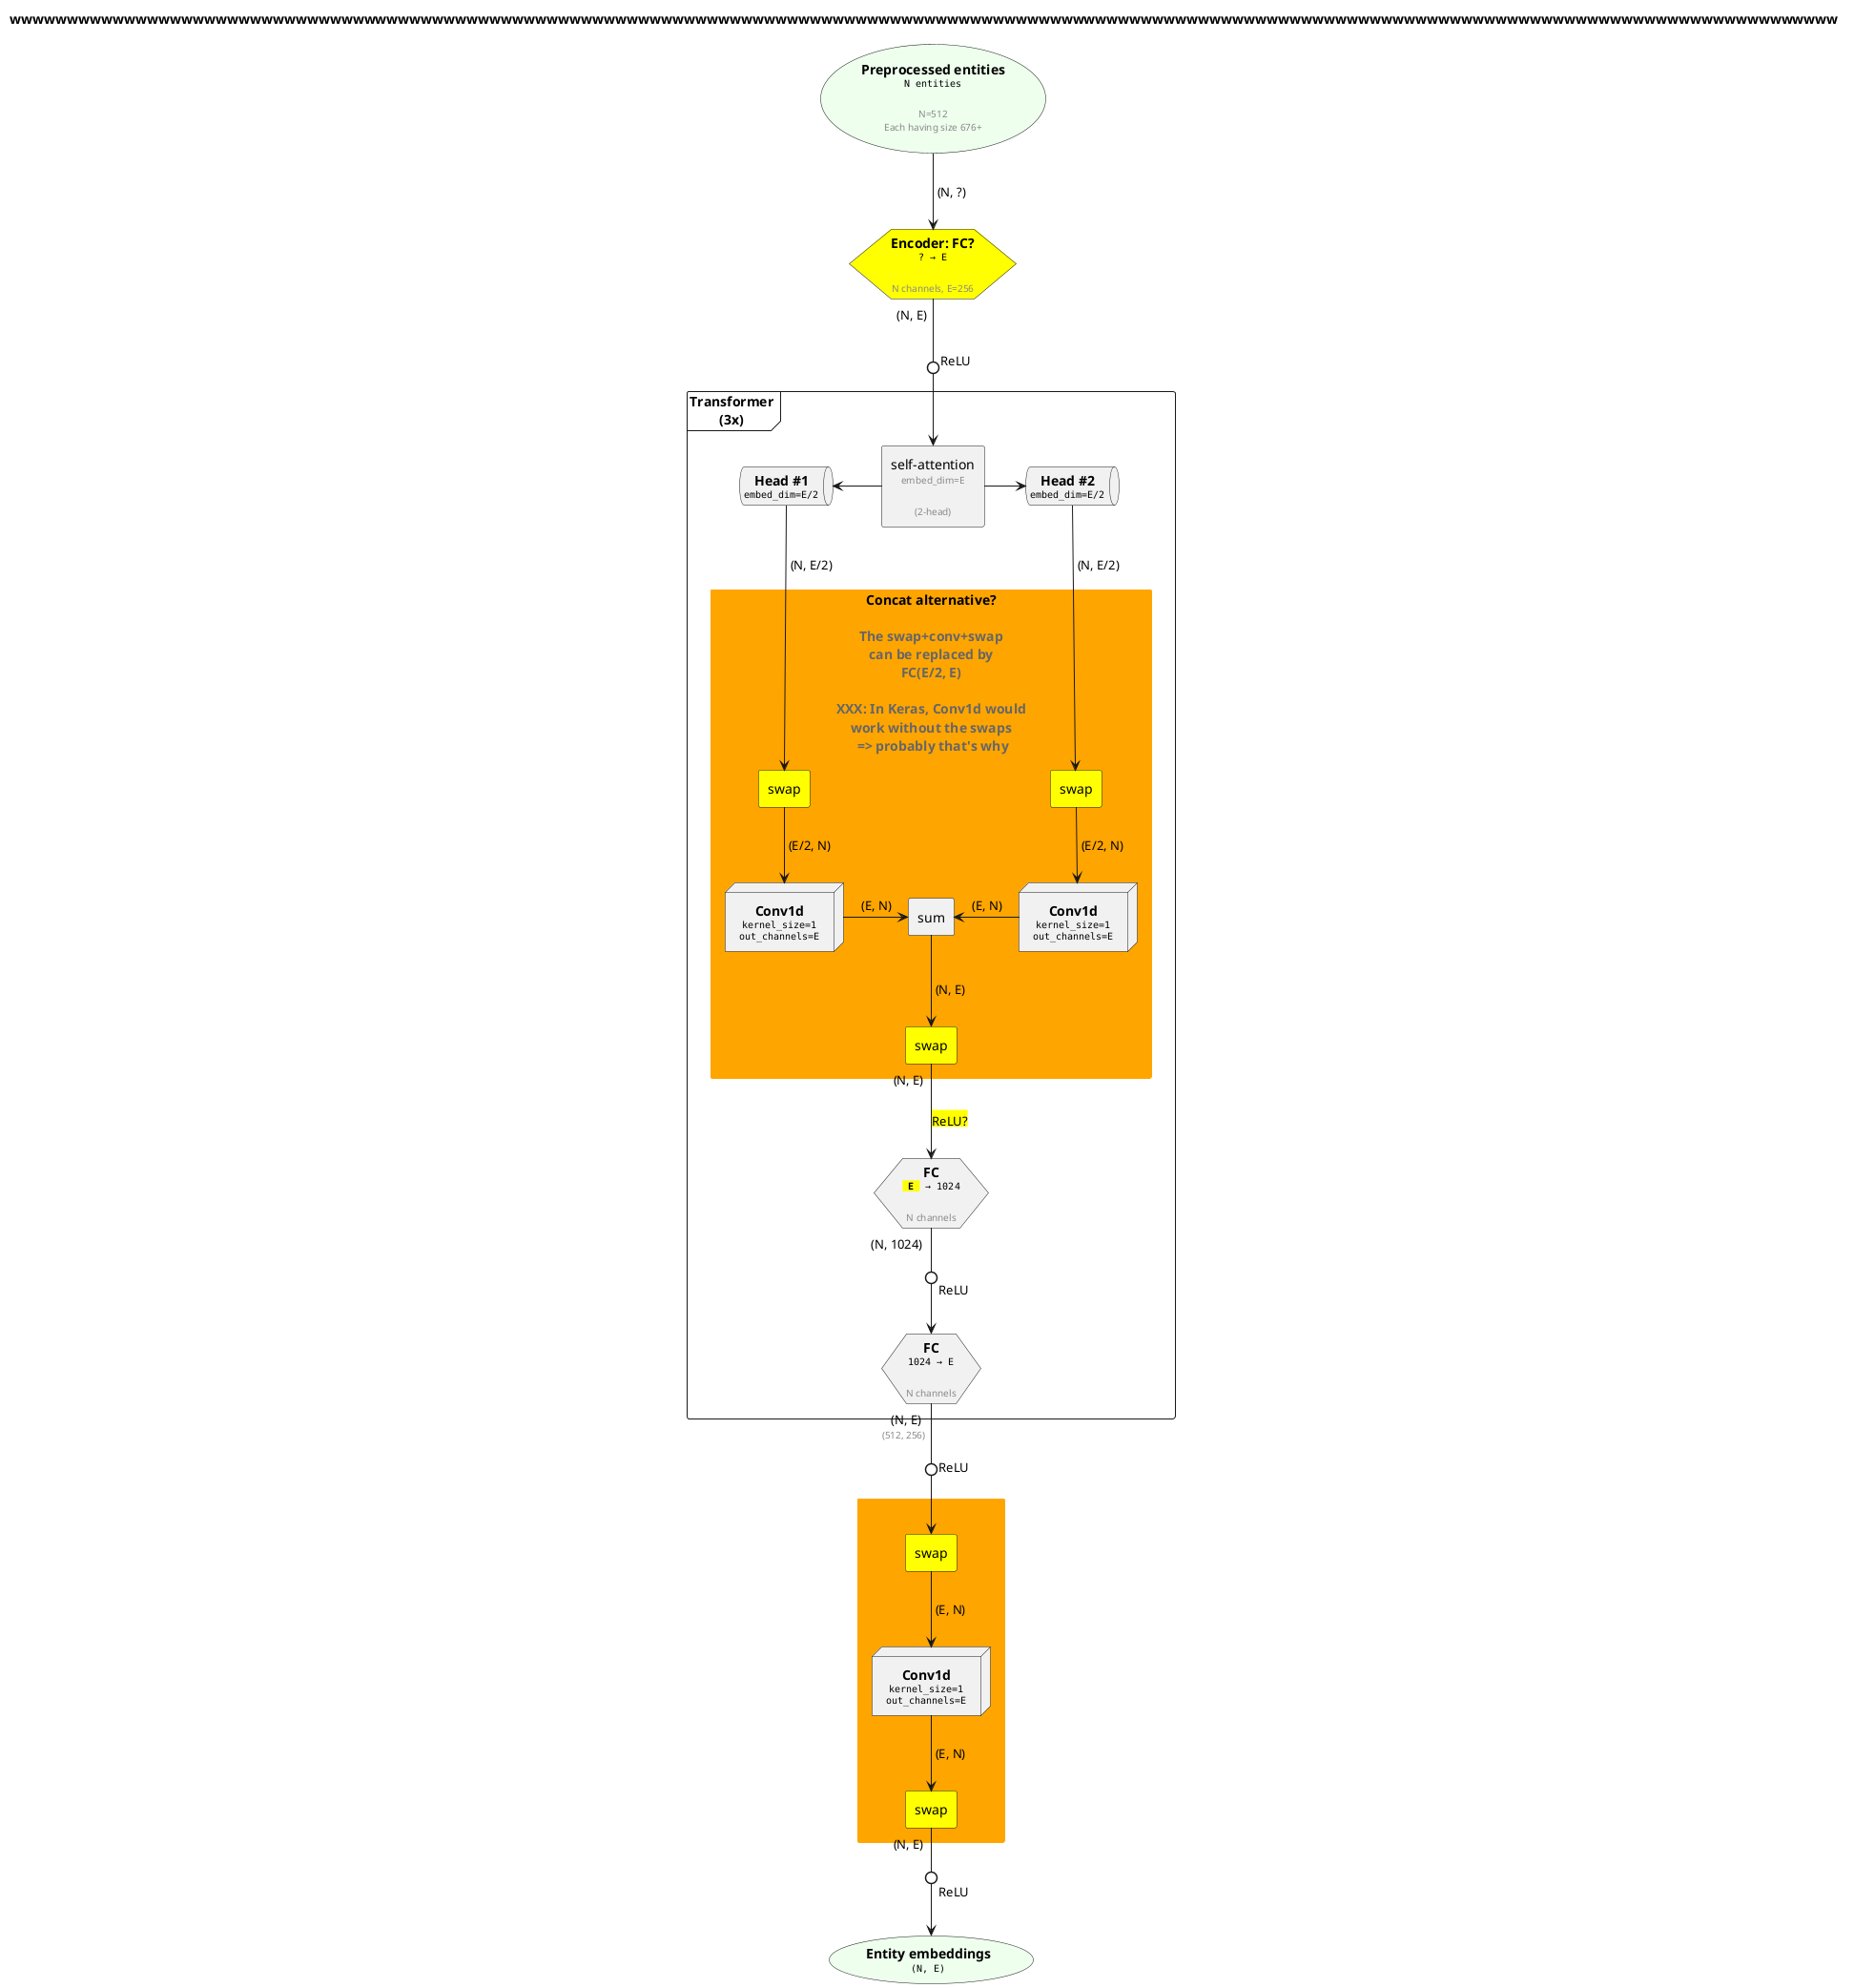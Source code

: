 @startuml "arch-alphastar-entity"

skinparam defaultTextAlignment center

skinparam defaultTextAlignment center
skinparam NoteTextAlignment left

<style>
Usecase {
  BackGroundColor #efe
}


</style>

'''
''' Utility functions
'''

!function $replace($txt, $search, $repl)
  !$replaced = ""
  !while %strpos($txt, $search) >= 0
    !$position = %strpos($txt, $search)
    !$replaced = $replaced + %substr($txt, 0, $position) + $repl
    !$txt = %substr($txt, $position + %strlen($search))
  !endwhile
  !return $replaced + $txt
!endfunction

' Wraps each line of $txt within $open and $close
' Example:
'   $tagged_text("<color:red>", "two\nlines", "</color>")
'   => "<color:red>two</color>\n<color:red>lines</color>")"
!function $tagged_text($open, $txt, $close) return $open + $replace($txt, "\n", $close+"\n"+$open) + $close

!function $node_text($name) return $tagged_text("<b>", $name, "</b>")
!function $node_text($name, $desc) return $node_text($name)+"\n"+$tagged_text("<font:monospaced><size:10>", $desc, "</size></font>")
!function $node_text($name, $desc, $txt) return $node_text($name, $desc)+"\n\n"+$tagged_text("<color:888><size:10>", $txt, "</size></color>")

'''
''' Node types
'''

' Data
!procedure $Data($id, $name)
  Usecase $id as "$node_text($name)"
!endprocedure

!procedure $Data($id, $name, $desc)
  Usecase $id as "$node_text($name, $desc)"
!endprocedure

!procedure $Data($id, $name, $desc, $txt)
  Usecase $id as "$node_text($name, $desc, $txt)"
!endprocedure

' FC (FC)
!procedure $FC($id, $name, $desc)
  Hexagon $id as "$node_text($name, $desc)"
!endprocedure
!procedure $FC($id, $name, $desc, $txt)
  Hexagon $id as "$node_text($name, $desc, $txt)"
!endprocedure

' Transformer
!procedure $Transformer($id, $name, $desc)
  Queue $id as "$node_text($name, $desc)"
!endprocedure
!procedure $Transformer($id, $name, $desc, $txt)
  Queue $id as "$node_text($name, $desc, $txt)"
!endprocedure

' Convolution
!procedure $Convolution($id, $name, $desc)
  Node $id as "$node_text($name, $desc)"
!endprocedure
!procedure $Convolution($id, $name, $desc, $txt)
  Node $id as "$node_text($name, $desc, $txt)"
!endprocedure

' Output
!procedure $Output($id, $name)
  Component $id as "$node_text($name)" #orange
!endprocedure

!procedure $Output($id, $name, $desc)
  Component $id as "$node_text($name, $desc)" #orange
!endprocedure

' Condition
!procedure $Condition($id, $name)
  Boundary $id as "$node_text($name)"
!endprocedure

!procedure $Condition($id, $name, $desc)
  Boundary $id as "$node_text($name, $desc)"
!endprocedure

' Reshape
!procedure $Reshape($id)
  Control $id as " "
!endprocedure

' Activation
!procedure $Activation($id, $name)
  Action $id as "$name"
!endprocedure

' Sum / Mean / etc.
!procedure $Op($id, $name)
  Agent $id as "$name"
!endprocedure
!procedure $Op($id, $name, $txt)
  ' Agent $id as "$node_text($name, "", $txt)"
  Agent $id as "$name\n$tagged_text("<color:888><size:10>", $txt, "</size></color>")"
!endprocedure

' Link
!procedure $Link($a, $b, $dim)
  $a --> $b : " $dim "
!endprocedure
!procedure $Link($a, $b, $dim, $txt)
  ' The newline causes a bug where the 1st line appears
  ' on the top-left side
  ' ...but it looks better that way
  $a --> $b : " $dim "\n$txt
!endprocedure

' Link
!procedure $LinkAct($a, $b, $dim)
  $a -0-> $b : " $dim "
!endprocedure
!procedure $LinkAct($a, $b, $dim, $txt)
  ' The newline causes a bug where the 1st line appears
  ' on the top-left side
  ' ...but it looks better that way
  $a -0-> $b : " $dim "\n$txt
!endprocedure

title "wwwwwwwwwwwwwwwwwwwwwwwwwwwwwwwwwwwwwwwwwwwwwwwwwwwwwwwwwwwwwwwwwwwwwwwwwwwwwwwwwwwwwwwwwwwwwwwwwwwwwwwwwwwwwwwwwwwwwwwwwwwwwwwwwwwwwwwwwwwwwwwwwwwwwwwwwwwwwwww"
' left to right direction

$Data(enc1in, "Preprocessed entities", "N entities", "N=512\nEach having size 676+")

$FC(enc1fc, "Encoder: FC?", "? → E", "N channels, E=256") #yellow
$Link(enc1in, enc1fc, "(N, ?)")

Frame "Transformer\n(3x)" as transformer {
  $Op(t1split, "self-attention", "embed_dim=E\n\n(2-head)")
  $LinkAct(enc1fc, t1split, "(N, E)", "ReLU")
  $Transformer(t1h1, "Head #1", "embed_dim=E/2")
  $Transformer(t1h2, "Head #2", "embed_dim=E/2")
  t1h1 <- t1split
  t1split -> t1h2

  Rectangle "Concat alternative?\n\n$tagged_text("<color:666>", "The swap+conv+swap\ncan be replaced by\nFC(E/2, E)\n\nXXX: In Keras, Conv1d would\nwork without the swaps\n => probably that's why", "</color>")" #line:fff;back:orange {
    $Op(t1h1swap1, "swap") #yellow
    $Op(t1h2swap1, "swap") #yellow
    $Link(t1h1, t1h1swap1, "(N, E/2)")
    $Link(t1h2, t1h2swap1, "(N, E/2)")
    $Convolution(t1h1conv, "Conv1d", "kernel_size=1\nout_channels=E")
    $Convolution(t1h2conv, "Conv1d", "kernel_size=1\nout_channels=E")

    $Link(t1h1swap1, t1h1conv, "(E/2, N)")
    $Link(t1h2swap1, t1h2conv, "(E/2, N)")

    $Op(t1sum, "sum")
    t1h1conv -> t1sum : (E, N)
    t1sum <- t1h2conv : (E, N)

    $Op(t1swap, "swap") #yellow
    $Link(t1sum, t1swap, "(N, E)")

  }

  $FC(t1fc1, "FC", "<back:yellow> **E** </back> → 1024", "N channels")
  $Link(t1swap, t1fc1, "(N, E)", "<back:yellow>ReLU?</back>")
  $FC(t1fc2, "FC", "1024 → E", "N channels")
  $LinkAct(t1fc1, t1fc2, "(N, 1024)", "ReLU")
}

Rectangle r1 as " " #line:fff;back:orange {
  $Op(r1swap1, "swap") #yellow
  $LinkAct(t1fc2, r1swap1, "(N, E)\n<color:888><size:10>(512, 256)", "ReLU")

  $Convolution(r1conv1, "Conv1d", "kernel_size=1\nout_channels=E")
  $Link(r1swap1, r1conv1, "(E, N)")

  $Op(r1swap2, "swap") #yellow
  $Link(r1conv1, r1swap2, "(E, N)")
}

$Data(entity_embeddings, "Entity embeddings", "(N, E)")
$LinkAct(r1swap2, entity_embeddings, "(N, E)", "ReLU")

' Rectangle r2 as " " {
'   $Op(r2mean, "mean", "(across units)\nXXX: masking?")
'   $Link(t1fc, r2mean, "(N, E)")
'   $FC(r2fc, "FC", "256 → 256")
'   $Link(r2mean, r2fc, "(256,)")
'   $Activation(r2act, "ReLU")
'   $Link(r2fc, r2act, "(256,)")

'   $Data(embedded_entity, "Embedded entity", "(256,)")
'   r2act --> embedded_entity
' }

@enduml

